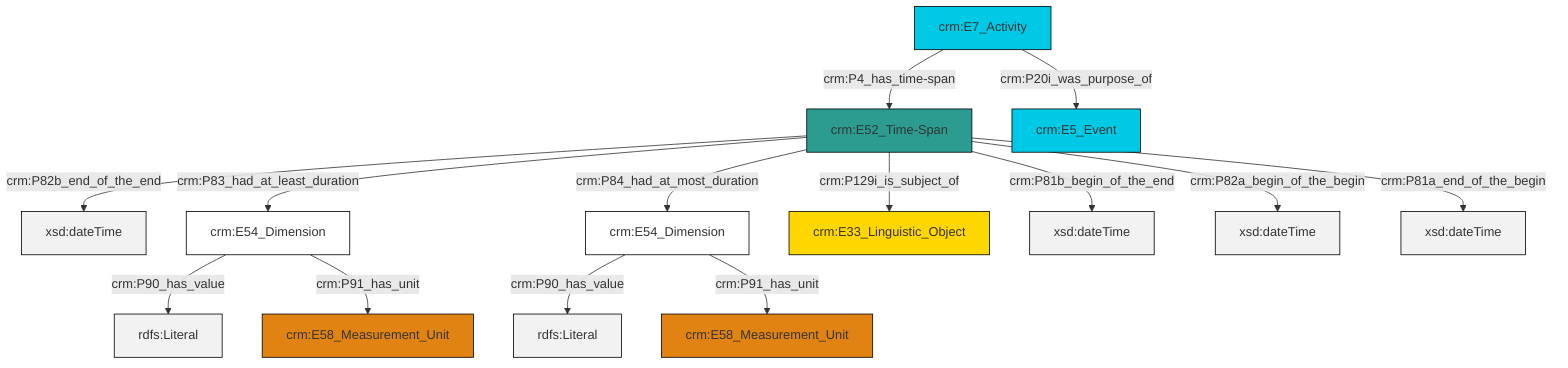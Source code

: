 graph TD
classDef Literal fill:#f2f2f2,stroke:#000000;
classDef CRM_Entity fill:#FFFFFF,stroke:#000000;
classDef Temporal_Entity fill:#00C9E6, stroke:#000000;
classDef Type fill:#E18312, stroke:#000000;
classDef Time-Span fill:#2C9C91, stroke:#000000;
classDef Appellation fill:#FFEB7F, stroke:#000000;
classDef Place fill:#008836, stroke:#000000;
classDef Persistent_Item fill:#B266B2, stroke:#000000;
classDef Conceptual_Object fill:#FFD700, stroke:#000000;
classDef Physical_Thing fill:#D2B48C, stroke:#000000;
classDef Actor fill:#f58aad, stroke:#000000;
classDef PC_Classes fill:#4ce600, stroke:#000000;
classDef Multi fill:#cccccc,stroke:#000000;

0["crm:E7_Activity"]:::Temporal_Entity -->|crm:P4_has_time-span| 1["crm:E52_Time-Span"]:::Time-Span
1["crm:E52_Time-Span"]:::Time-Span -->|crm:P82b_end_of_the_end| 2[xsd:dateTime]:::Literal
3["crm:E54_Dimension"]:::CRM_Entity -->|crm:P90_has_value| 4[rdfs:Literal]:::Literal
5["crm:E54_Dimension"]:::CRM_Entity -->|crm:P90_has_value| 6[rdfs:Literal]:::Literal
1["crm:E52_Time-Span"]:::Time-Span -->|crm:P83_had_at_least_duration| 5["crm:E54_Dimension"]:::CRM_Entity
1["crm:E52_Time-Span"]:::Time-Span -->|crm:P129i_is_subject_of| 9["crm:E33_Linguistic_Object"]:::Conceptual_Object
1["crm:E52_Time-Span"]:::Time-Span -->|crm:P81b_begin_of_the_end| 12[xsd:dateTime]:::Literal
0["crm:E7_Activity"]:::Temporal_Entity -->|crm:P20i_was_purpose_of| 7["crm:E5_Event"]:::Temporal_Entity
1["crm:E52_Time-Span"]:::Time-Span -->|crm:P82a_begin_of_the_begin| 16[xsd:dateTime]:::Literal
5["crm:E54_Dimension"]:::CRM_Entity -->|crm:P91_has_unit| 17["crm:E58_Measurement_Unit"]:::Type
1["crm:E52_Time-Span"]:::Time-Span -->|crm:P84_had_at_most_duration| 3["crm:E54_Dimension"]:::CRM_Entity
1["crm:E52_Time-Span"]:::Time-Span -->|crm:P81a_end_of_the_begin| 21[xsd:dateTime]:::Literal
3["crm:E54_Dimension"]:::CRM_Entity -->|crm:P91_has_unit| 10["crm:E58_Measurement_Unit"]:::Type